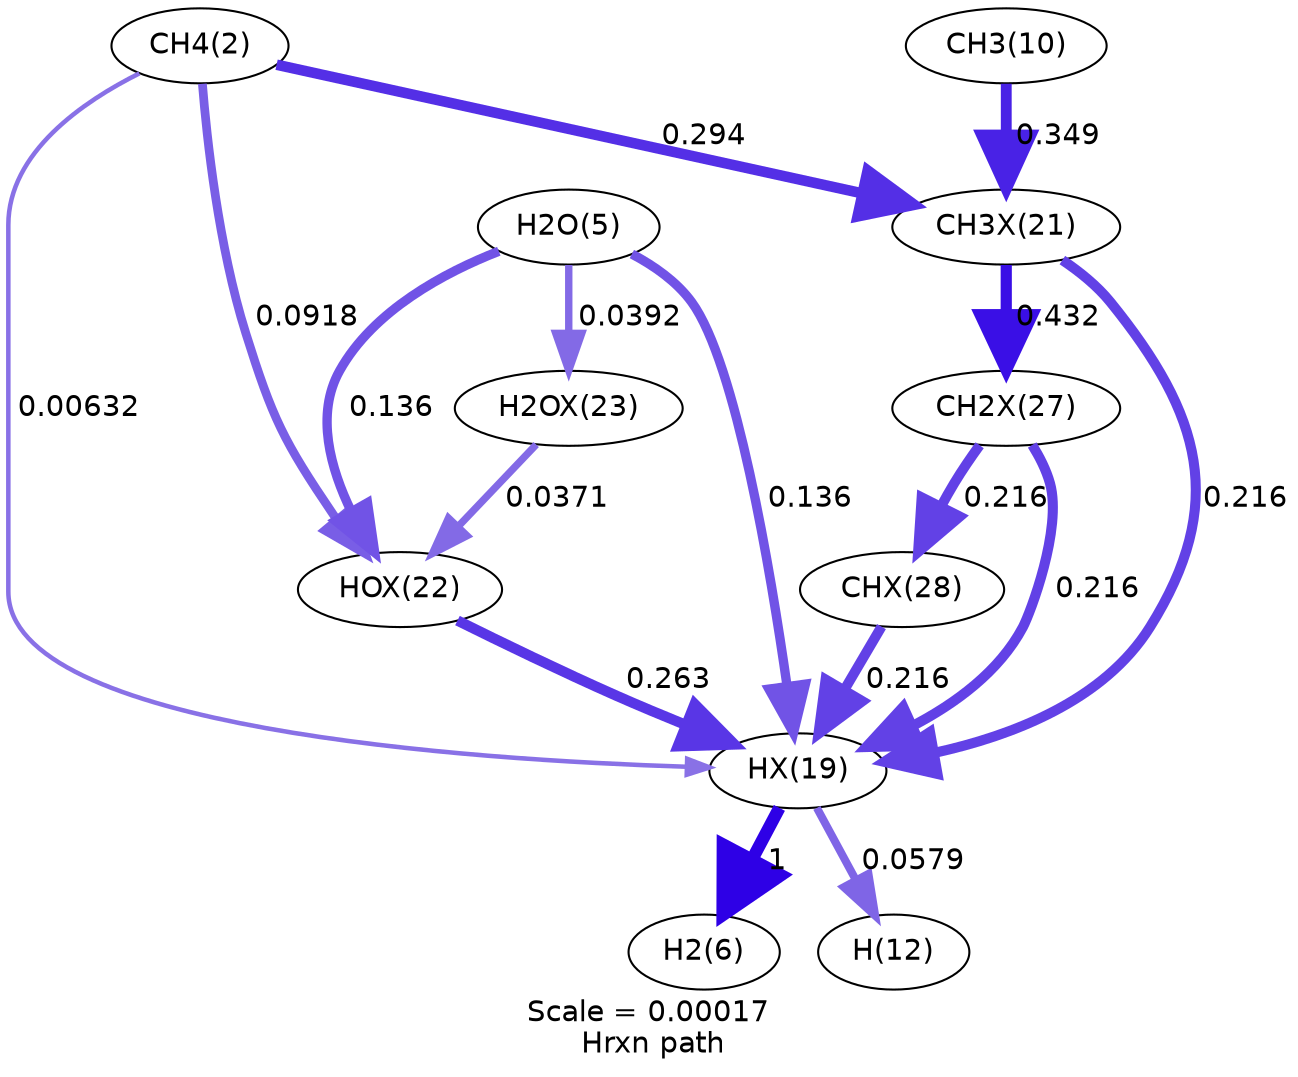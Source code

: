 digraph reaction_paths {
center=1;
s3 -> s23[fontname="Helvetica", penwidth=2.18, arrowsize=1.09, color="0.7, 0.506, 0.9"
, label=" 0.00632"];
s3 -> s26[fontname="Helvetica", penwidth=4.2, arrowsize=2.1, color="0.7, 0.592, 0.9"
, label=" 0.0918"];
s3 -> s25[fontname="Helvetica", penwidth=5.08, arrowsize=2.54, color="0.7, 0.794, 0.9"
, label=" 0.294"];
s23 -> s7[fontname="Helvetica", penwidth=6, arrowsize=3, color="0.7, 1.5, 0.9"
, label=" 1"];
s23 -> s13[fontname="Helvetica", penwidth=3.85, arrowsize=1.92, color="0.7, 0.558, 0.9"
, label=" 0.0579"];
s26 -> s23[fontname="Helvetica", penwidth=4.99, arrowsize=2.5, color="0.7, 0.763, 0.9"
, label=" 0.263"];
s6 -> s23[fontname="Helvetica", penwidth=4.49, arrowsize=2.25, color="0.7, 0.636, 0.9"
, label=" 0.136"];
s25 -> s23[fontname="Helvetica", penwidth=4.84, arrowsize=2.42, color="0.7, 0.716, 0.9"
, label=" 0.216"];
s31 -> s23[fontname="Helvetica", penwidth=4.84, arrowsize=2.42, color="0.7, 0.716, 0.9"
, label=" 0.216"];
s32 -> s23[fontname="Helvetica", penwidth=4.84, arrowsize=2.42, color="0.7, 0.716, 0.9"
, label=" 0.216"];
s6 -> s26[fontname="Helvetica", penwidth=4.49, arrowsize=2.25, color="0.7, 0.636, 0.9"
, label=" 0.136"];
s27 -> s26[fontname="Helvetica", penwidth=3.51, arrowsize=1.76, color="0.7, 0.537, 0.9"
, label=" 0.0371"];
s6 -> s27[fontname="Helvetica", penwidth=3.55, arrowsize=1.78, color="0.7, 0.539, 0.9"
, label=" 0.0392"];
s11 -> s25[fontname="Helvetica", penwidth=5.21, arrowsize=2.6, color="0.7, 0.849, 0.9"
, label=" 0.349"];
s25 -> s31[fontname="Helvetica", penwidth=5.37, arrowsize=2.68, color="0.7, 0.932, 0.9"
, label=" 0.432"];
s31 -> s32[fontname="Helvetica", penwidth=4.84, arrowsize=2.42, color="0.7, 0.716, 0.9"
, label=" 0.216"];
s3 [ fontname="Helvetica", label="CH4(2)"];
s6 [ fontname="Helvetica", label="H2O(5)"];
s7 [ fontname="Helvetica", label="H2(6)"];
s11 [ fontname="Helvetica", label="CH3(10)"];
s13 [ fontname="Helvetica", label="H(12)"];
s23 [ fontname="Helvetica", label="HX(19)"];
s25 [ fontname="Helvetica", label="CH3X(21)"];
s26 [ fontname="Helvetica", label="HOX(22)"];
s27 [ fontname="Helvetica", label="H2OX(23)"];
s31 [ fontname="Helvetica", label="CH2X(27)"];
s32 [ fontname="Helvetica", label="CHX(28)"];
 label = "Scale = 0.00017\l Hrxn path";
 fontname = "Helvetica";
}
